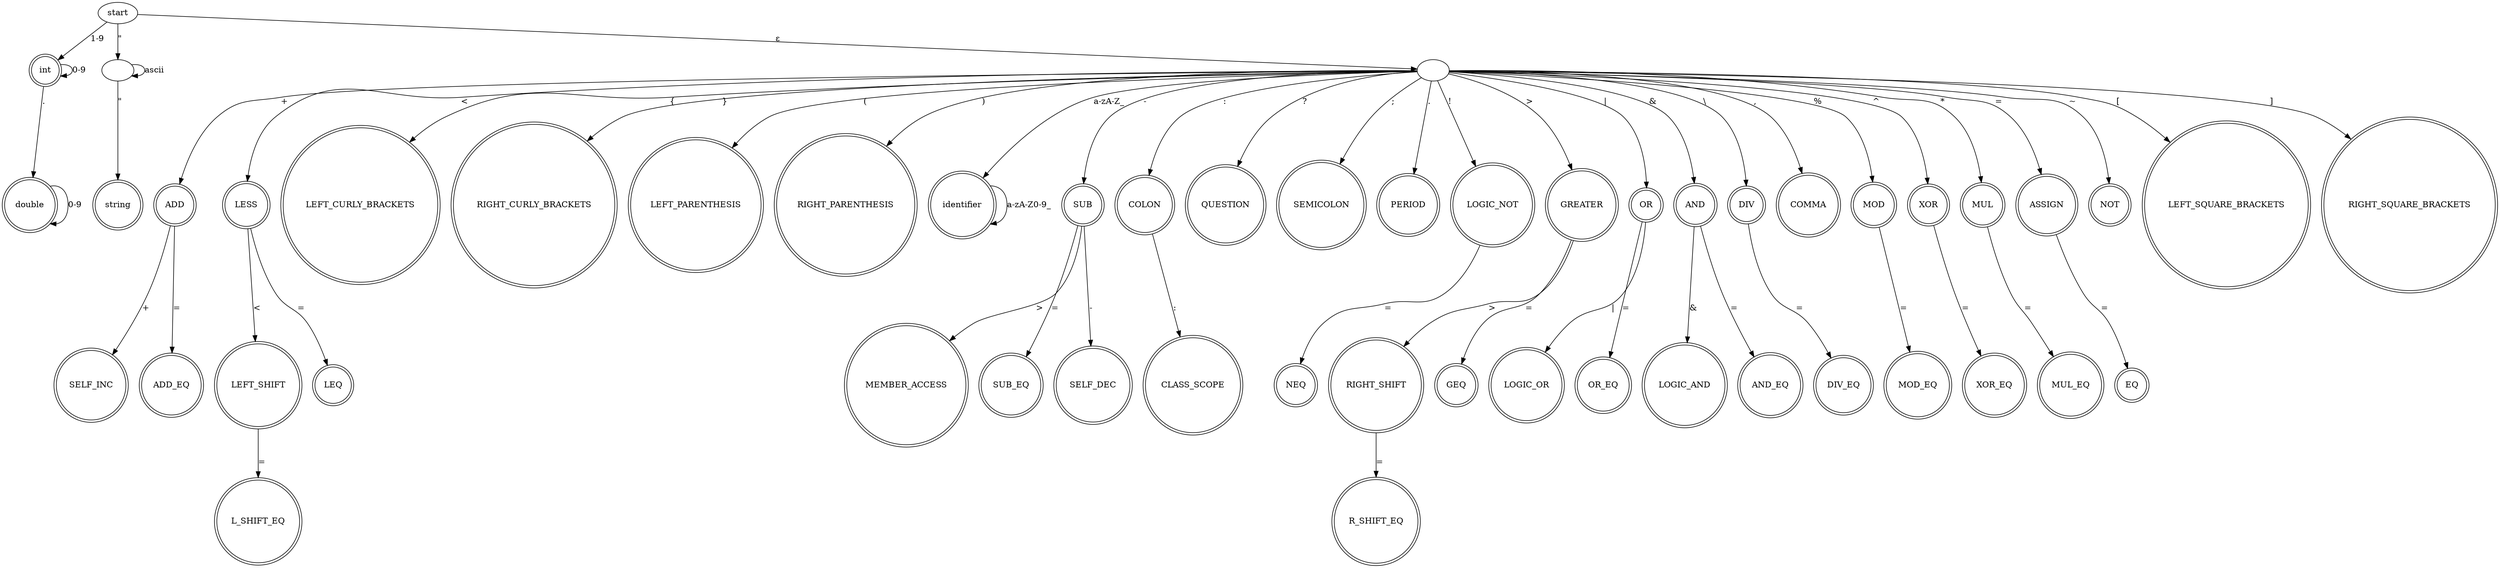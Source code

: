 digraph automata{
	//定义节点关系
	1->2[label="1-9"]
	2->2[label="0-9"]
	2->3[label="."]
	3->3[label="0-9"]

	1->4[label="\""]
	4->4[label="ascii"]
	4->5[label="\""]

	1->6[label=<&epsilon;>]
	6->7[label="+"]
	7->8[label="+"]
	7->9[label="="]

	6->11[label="<"]
	11->12[label="<"]
	11->13[label="="]
	12->14[label="="]

	6->15[label="{"]
	6->16[label="}"]
	6->17[label="("]
	6->18[label=")"]

    6->19[label="a-zA-Z_"]
	19->19[label="a-zA-Z0-9_"]

	//定义节点
	1[label="start"]
	2[shape=doublecircle, label="int"]
	3[shape=doublecircle, label="double"]
	4[label=""]
	5[shape=doublecircle, label="string"]
	6[label=""]

	7[shape=doublecircle, label="ADD"]
	8[shape=doublecircle, label="SELF_INC"]
	9[shape=doublecircle, label="ADD_EQ"]

	11[shape=doublecircle, label="LESS"]
	12[shape=doublecircle, label ="LEFT_SHIFT"]
	13[shape=doublecircle, label="LEQ"]
	14[shape=doublecircle, label="L_SHIFT_EQ"]

	15[shape=doublecircle, label="LEFT_CURLY_BRACKETS"]
	16[shape=doublecircle, label="RIGHT_CURLY_BRACKETS"]
	17[shape=doublecircle, label="LEFT_PARENTHESIS"]
	18[shape=doublecircle, label="RIGHT_PARENTHESIS"]

	19[shape=doublecircle, label="identifier"]

	6->20[label="-"]
	20->21[label=">"]
	20->22[label="="]
	20->23[label="-"]
	20[shape=doublecircle, label="SUB"]
	21[shape=doublecircle, label="MEMBER_ACCESS"]
	22[shape=doublecircle, label="SUB_EQ"]
	23[shape=doublecircle, label="SELF_DEC"]

    6->24[label=":"]
    24->25[label=":"]
	24[shape=doublecircle, label="COLON"]
	25[shape=doublecircle, label="CLASS_SCOPE"]

	6->26[label="?"]
	26[shape=doublecircle, label="QUESTION"]

	6->27[label=";"]
	27[shape=doublecircle, label="SEMICOLON"]

	6->28[label="."]
	28[shape=doublecircle, label="PERIOD"]

	6->29[label="!"]
	29->30[label="="]
	29[shape=doublecircle, label="LOGIC_NOT"]
	30[shape=doublecircle, label="NEQ"]

	6->31[label=">"]
	31->32[label=">"]
	32->33[label="="]
	31->34[label="="]
	31[shape=doublecircle, label="GREATER"]
	32[shape=doublecircle, label="RIGHT_SHIFT"]
	33[shape=doublecircle, label="R_SHIFT_EQ"]
	34[shape=doublecircle, label="GEQ"]

	6->35[label="|"]
	35->36[label="|"]
	35->37[label="="]
	35[shape=doublecircle, label="OR"]
	36[shape=doublecircle, label="LOGIC_OR"]
	37[shape=doublecircle, label="OR_EQ"]

	6->38[label="&"]
	38->39[label="&"]
	38->40[label="="]
	38[shape=doublecircle, label="AND"]
	39[shape=doublecircle, label="LOGIC_AND"]
	40[shape=doublecircle, label="AND_EQ"]

	6->41[label="\\"]
	41->42[label="="]
	41[shape=doublecircle, label="DIV"]
	42[shape=doublecircle, label="DIV_EQ"]

	6->43[label=","]
	43[shape=doublecircle, label="COMMA"]

	6->44[label="%"]
	44->45[label="="]
	44[shape=doublecircle, label="MOD"]
	45[shape=doublecircle, label="MOD_EQ"]

	6->46[label="^"]
	46->47[label="="]
	46[shape=doublecircle, label="XOR"]
	47[shape=doublecircle, label="XOR_EQ"]

	6->48[label="*"]
	48->49[label="="]
	48[shape=doublecircle, label="MUL"]
	49[shape=doublecircle, label="MUL_EQ"]

	6->50[label="="]
	50->51[label="="]
	50[shape=doublecircle, label="ASSIGN"]
	51[shape=doublecircle, label="EQ"]

	6->52[label="~"]
	52[shape=doublecircle, label="NOT"]

	6->53[label="["]
	6->54[label="]"]
	53[shape=doublecircle, label="LEFT_SQUARE_BRACKETS"]
	54[shape=doublecircle, label="RIGHT_SQUARE_BRACKETS"]
}